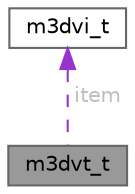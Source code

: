 digraph "m3dvt_t"
{
 // LATEX_PDF_SIZE
  bgcolor="transparent";
  edge [fontname=Helvetica,fontsize=10,labelfontname=Helvetica,labelfontsize=10];
  node [fontname=Helvetica,fontsize=10,shape=box,height=0.2,width=0.4];
  Node1 [id="Node000001",label="m3dvt_t",height=0.2,width=0.4,color="gray40", fillcolor="grey60", style="filled", fontcolor="black",tooltip=" "];
  Node2 -> Node1 [id="edge3_Node000001_Node000002",dir="back",color="darkorchid3",style="dashed",tooltip=" ",label=" item",fontcolor="grey" ];
  Node2 [id="Node000002",label="m3dvi_t",height=0.2,width=0.4,color="gray40", fillcolor="white", style="filled",URL="$structm3dvi__t.html",tooltip=" "];
}
